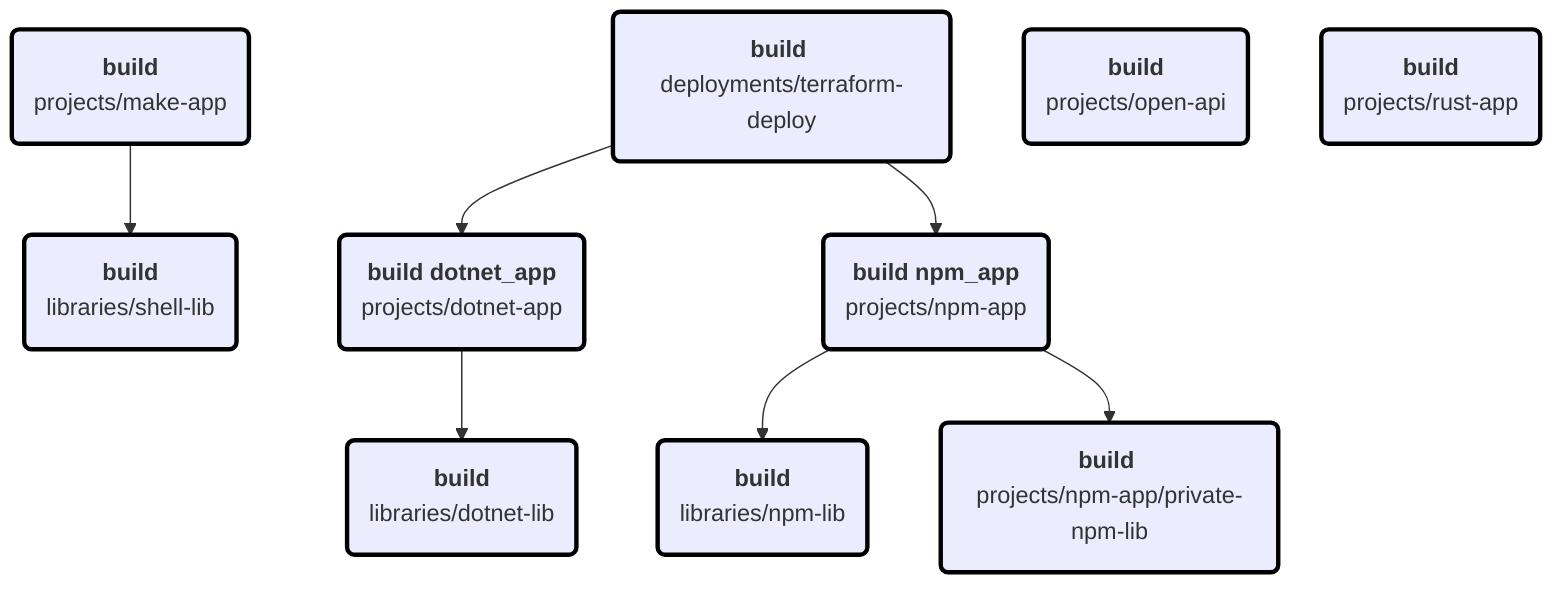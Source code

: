 flowchart TD
classDef build stroke:red,stroke-width:3px
classDef restore stroke:orange,stroke-width:3px
classDef ignore stroke:black,stroke-width:3px
deployments/terraform-deploy:build("<b>build</b> 
deployments/terraform-deploy")
libraries/dotnet-lib:build("<b>build</b> 
libraries/dotnet-lib")
libraries/npm-lib:build("<b>build</b> 
libraries/npm-lib")
libraries/shell-lib:build("<b>build</b> 
libraries/shell-lib")
projects/dotnet-app:build("<b>build dotnet_app</b> 
projects/dotnet-app")
projects/make-app:build("<b>build</b> 
projects/make-app")
projects/npm-app/private-npm-lib:build("<b>build</b> 
projects/npm-app/private-npm-lib")
projects/npm-app:build("<b>build npm_app</b> 
projects/npm-app")
projects/open-api:build("<b>build</b> 
projects/open-api")
projects/rust-app:build("<b>build</b> 
projects/rust-app")
deployments/terraform-deploy:build --> projects/dotnet-app:build
deployments/terraform-deploy:build --> projects/npm-app:build
class deployments/terraform-deploy:build ignore
class libraries/dotnet-lib:build ignore
class libraries/npm-lib:build ignore
class libraries/shell-lib:build ignore
projects/dotnet-app:build --> libraries/dotnet-lib:build
class projects/dotnet-app:build ignore
projects/make-app:build --> libraries/shell-lib:build
class projects/make-app:build ignore
class projects/npm-app/private-npm-lib:build ignore
projects/npm-app:build --> libraries/npm-lib:build
projects/npm-app:build --> projects/npm-app/private-npm-lib:build
class projects/npm-app:build ignore
class projects/open-api:build ignore
class projects/rust-app:build ignore